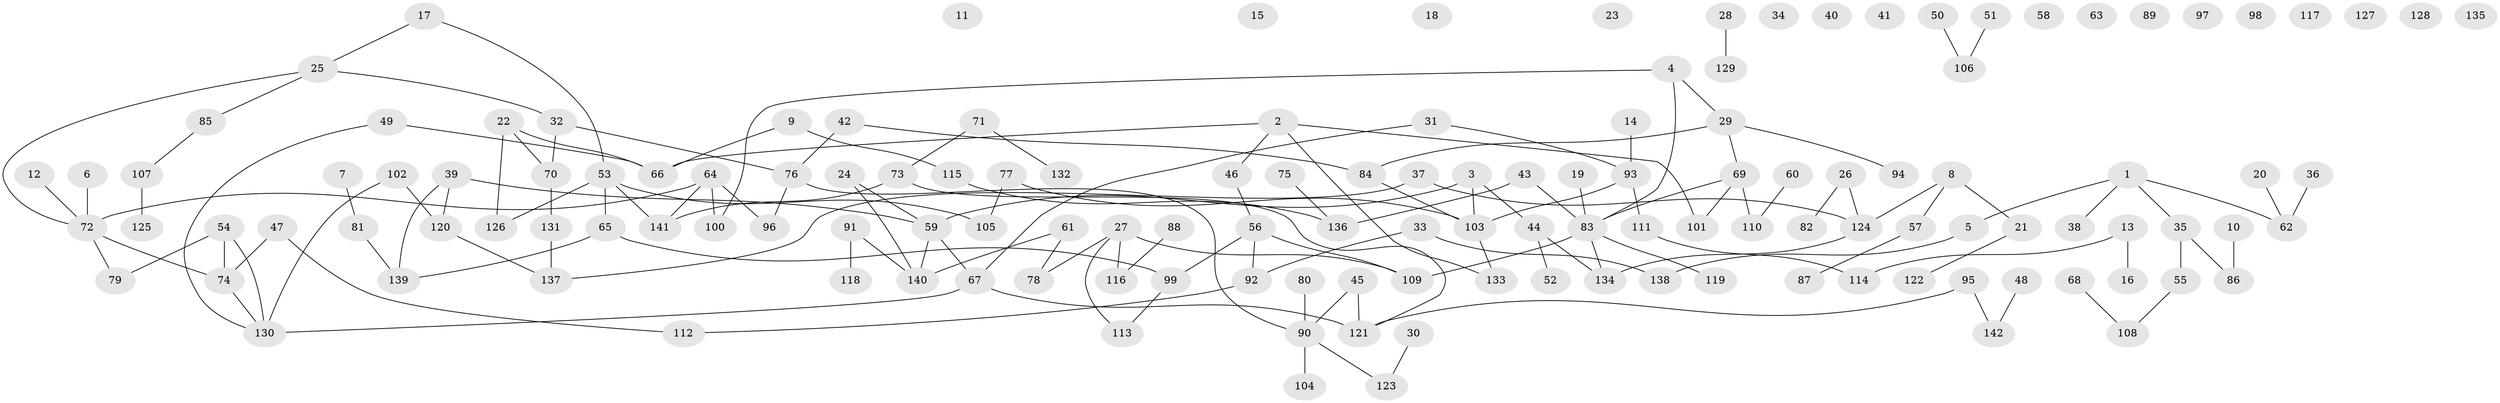 // Generated by graph-tools (version 1.1) at 2025/49/03/09/25 03:49:11]
// undirected, 142 vertices, 150 edges
graph export_dot {
graph [start="1"]
  node [color=gray90,style=filled];
  1;
  2;
  3;
  4;
  5;
  6;
  7;
  8;
  9;
  10;
  11;
  12;
  13;
  14;
  15;
  16;
  17;
  18;
  19;
  20;
  21;
  22;
  23;
  24;
  25;
  26;
  27;
  28;
  29;
  30;
  31;
  32;
  33;
  34;
  35;
  36;
  37;
  38;
  39;
  40;
  41;
  42;
  43;
  44;
  45;
  46;
  47;
  48;
  49;
  50;
  51;
  52;
  53;
  54;
  55;
  56;
  57;
  58;
  59;
  60;
  61;
  62;
  63;
  64;
  65;
  66;
  67;
  68;
  69;
  70;
  71;
  72;
  73;
  74;
  75;
  76;
  77;
  78;
  79;
  80;
  81;
  82;
  83;
  84;
  85;
  86;
  87;
  88;
  89;
  90;
  91;
  92;
  93;
  94;
  95;
  96;
  97;
  98;
  99;
  100;
  101;
  102;
  103;
  104;
  105;
  106;
  107;
  108;
  109;
  110;
  111;
  112;
  113;
  114;
  115;
  116;
  117;
  118;
  119;
  120;
  121;
  122;
  123;
  124;
  125;
  126;
  127;
  128;
  129;
  130;
  131;
  132;
  133;
  134;
  135;
  136;
  137;
  138;
  139;
  140;
  141;
  142;
  1 -- 5;
  1 -- 35;
  1 -- 38;
  1 -- 62;
  2 -- 46;
  2 -- 66;
  2 -- 101;
  2 -- 133;
  3 -- 44;
  3 -- 59;
  3 -- 103;
  4 -- 29;
  4 -- 83;
  4 -- 100;
  5 -- 138;
  6 -- 72;
  7 -- 81;
  8 -- 21;
  8 -- 57;
  8 -- 124;
  9 -- 66;
  9 -- 115;
  10 -- 86;
  12 -- 72;
  13 -- 16;
  13 -- 114;
  14 -- 93;
  17 -- 25;
  17 -- 53;
  19 -- 83;
  20 -- 62;
  21 -- 122;
  22 -- 66;
  22 -- 70;
  22 -- 126;
  24 -- 59;
  24 -- 140;
  25 -- 32;
  25 -- 72;
  25 -- 85;
  26 -- 82;
  26 -- 124;
  27 -- 78;
  27 -- 109;
  27 -- 113;
  27 -- 116;
  28 -- 129;
  29 -- 69;
  29 -- 84;
  29 -- 94;
  30 -- 123;
  31 -- 67;
  31 -- 93;
  32 -- 70;
  32 -- 76;
  33 -- 92;
  33 -- 138;
  35 -- 55;
  35 -- 86;
  36 -- 62;
  37 -- 124;
  37 -- 137;
  39 -- 59;
  39 -- 120;
  39 -- 139;
  42 -- 76;
  42 -- 84;
  43 -- 83;
  43 -- 136;
  44 -- 52;
  44 -- 134;
  45 -- 90;
  45 -- 121;
  46 -- 56;
  47 -- 74;
  47 -- 112;
  48 -- 142;
  49 -- 66;
  49 -- 130;
  50 -- 106;
  51 -- 106;
  53 -- 65;
  53 -- 105;
  53 -- 126;
  53 -- 141;
  54 -- 74;
  54 -- 79;
  54 -- 130;
  55 -- 108;
  56 -- 92;
  56 -- 99;
  56 -- 109;
  57 -- 87;
  59 -- 67;
  59 -- 140;
  60 -- 110;
  61 -- 78;
  61 -- 140;
  64 -- 72;
  64 -- 96;
  64 -- 100;
  64 -- 141;
  65 -- 99;
  65 -- 139;
  67 -- 121;
  67 -- 130;
  68 -- 108;
  69 -- 83;
  69 -- 101;
  69 -- 110;
  70 -- 131;
  71 -- 73;
  71 -- 132;
  72 -- 74;
  72 -- 79;
  73 -- 121;
  73 -- 141;
  74 -- 130;
  75 -- 136;
  76 -- 90;
  76 -- 96;
  77 -- 103;
  77 -- 105;
  80 -- 90;
  81 -- 139;
  83 -- 109;
  83 -- 119;
  83 -- 134;
  84 -- 103;
  85 -- 107;
  88 -- 116;
  90 -- 104;
  90 -- 123;
  91 -- 118;
  91 -- 140;
  92 -- 112;
  93 -- 103;
  93 -- 111;
  95 -- 121;
  95 -- 142;
  99 -- 113;
  102 -- 120;
  102 -- 130;
  103 -- 133;
  107 -- 125;
  111 -- 114;
  115 -- 136;
  120 -- 137;
  124 -- 134;
  131 -- 137;
}

